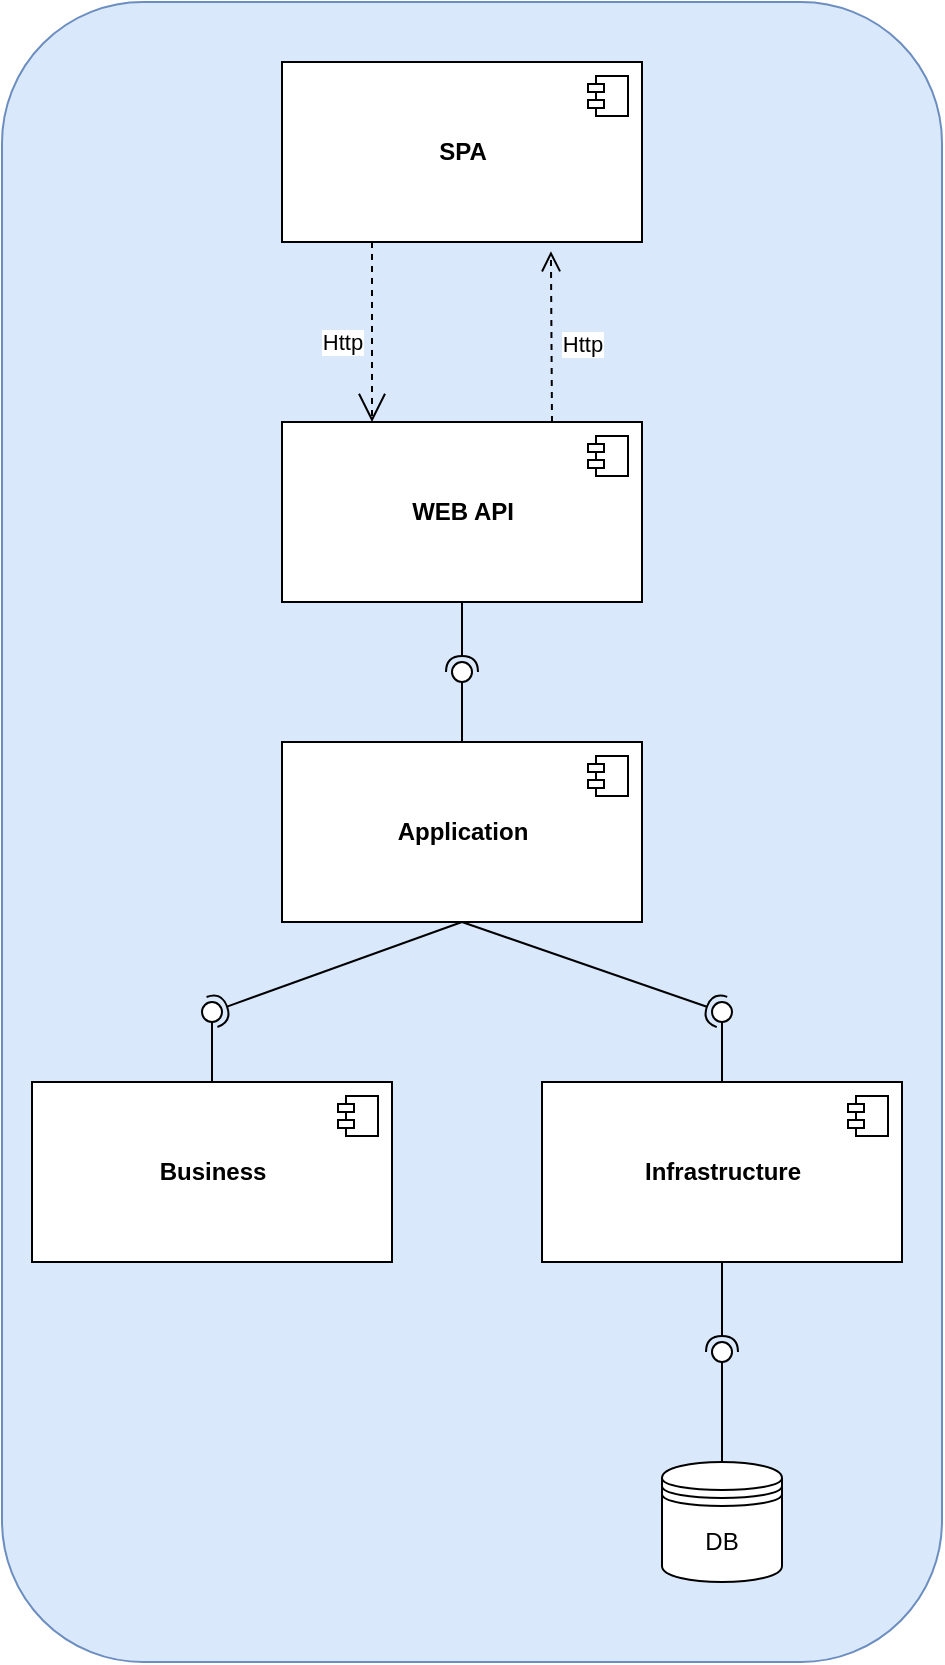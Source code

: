 <mxfile version="13.5.7" type="device"><diagram name="Page-1" id="5f0bae14-7c28-e335-631c-24af17079c00"><mxGraphModel dx="599" dy="1202" grid="1" gridSize="10" guides="1" tooltips="1" connect="1" arrows="1" fold="1" page="1" pageScale="1" pageWidth="1100" pageHeight="850" background="#ffffff" math="0" shadow="0"><root><mxCell id="0"/><mxCell id="1" parent="0"/><mxCell id="NzK7GUnZrOgpky3bmGND-24" value="" style="rounded=1;whiteSpace=wrap;html=1;fillColor=#dae8fc;strokeColor=#6c8ebf;" vertex="1" parent="1"><mxGeometry x="330" y="-10" width="470" height="830" as="geometry"/></mxCell><mxCell id="NzK7GUnZrOgpky3bmGND-1" value="&lt;b&gt;WEB API&lt;br&gt;&lt;/b&gt;" style="html=1;dropTarget=0;" vertex="1" parent="1"><mxGeometry x="470" y="200" width="180" height="90" as="geometry"/></mxCell><mxCell id="NzK7GUnZrOgpky3bmGND-2" value="" style="shape=component;jettyWidth=8;jettyHeight=4;" vertex="1" parent="NzK7GUnZrOgpky3bmGND-1"><mxGeometry x="1" width="20" height="20" relative="1" as="geometry"><mxPoint x="-27" y="7" as="offset"/></mxGeometry></mxCell><mxCell id="NzK7GUnZrOgpky3bmGND-3" value="&lt;b&gt;SPA&lt;br&gt;&lt;/b&gt;" style="html=1;dropTarget=0;" vertex="1" parent="1"><mxGeometry x="470" y="20" width="180" height="90" as="geometry"/></mxCell><mxCell id="NzK7GUnZrOgpky3bmGND-4" value="" style="shape=component;jettyWidth=8;jettyHeight=4;" vertex="1" parent="NzK7GUnZrOgpky3bmGND-3"><mxGeometry x="1" width="20" height="20" relative="1" as="geometry"><mxPoint x="-27" y="7" as="offset"/></mxGeometry></mxCell><mxCell id="NzK7GUnZrOgpky3bmGND-5" value="&lt;b&gt;Application&lt;/b&gt;" style="html=1;dropTarget=0;" vertex="1" parent="1"><mxGeometry x="470" y="360" width="180" height="90" as="geometry"/></mxCell><mxCell id="NzK7GUnZrOgpky3bmGND-6" value="" style="shape=component;jettyWidth=8;jettyHeight=4;" vertex="1" parent="NzK7GUnZrOgpky3bmGND-5"><mxGeometry x="1" width="20" height="20" relative="1" as="geometry"><mxPoint x="-27" y="7" as="offset"/></mxGeometry></mxCell><mxCell id="NzK7GUnZrOgpky3bmGND-7" value="&lt;b&gt;Business&lt;/b&gt;" style="html=1;dropTarget=0;" vertex="1" parent="1"><mxGeometry x="345" y="530" width="180" height="90" as="geometry"/></mxCell><mxCell id="NzK7GUnZrOgpky3bmGND-8" value="" style="shape=component;jettyWidth=8;jettyHeight=4;" vertex="1" parent="NzK7GUnZrOgpky3bmGND-7"><mxGeometry x="1" width="20" height="20" relative="1" as="geometry"><mxPoint x="-27" y="7" as="offset"/></mxGeometry></mxCell><mxCell id="NzK7GUnZrOgpky3bmGND-9" value="&lt;b&gt;Infrastructure&lt;/b&gt;" style="html=1;dropTarget=0;" vertex="1" parent="1"><mxGeometry x="600" y="530" width="180" height="90" as="geometry"/></mxCell><mxCell id="NzK7GUnZrOgpky3bmGND-10" value="" style="shape=component;jettyWidth=8;jettyHeight=4;" vertex="1" parent="NzK7GUnZrOgpky3bmGND-9"><mxGeometry x="1" width="20" height="20" relative="1" as="geometry"><mxPoint x="-27" y="7" as="offset"/></mxGeometry></mxCell><mxCell id="NzK7GUnZrOgpky3bmGND-11" value="DB" style="shape=datastore;whiteSpace=wrap;html=1;" vertex="1" parent="1"><mxGeometry x="660" y="720" width="60" height="60" as="geometry"/></mxCell><mxCell id="NzK7GUnZrOgpky3bmGND-12" value="" style="rounded=0;orthogonalLoop=1;jettySize=auto;html=1;endArrow=none;endFill=0;exitX=0.5;exitY=0;exitDx=0;exitDy=0;" edge="1" target="NzK7GUnZrOgpky3bmGND-14" parent="1" source="NzK7GUnZrOgpky3bmGND-11"><mxGeometry relative="1" as="geometry"><mxPoint x="710" y="655" as="sourcePoint"/></mxGeometry></mxCell><mxCell id="NzK7GUnZrOgpky3bmGND-13" value="" style="rounded=0;orthogonalLoop=1;jettySize=auto;html=1;endArrow=halfCircle;endFill=0;entryX=0.5;entryY=0.5;entryDx=0;entryDy=0;endSize=6;strokeWidth=1;exitX=0.5;exitY=1;exitDx=0;exitDy=0;" edge="1" target="NzK7GUnZrOgpky3bmGND-14" parent="1" source="NzK7GUnZrOgpky3bmGND-9"><mxGeometry relative="1" as="geometry"><mxPoint x="750" y="655" as="sourcePoint"/></mxGeometry></mxCell><mxCell id="NzK7GUnZrOgpky3bmGND-14" value="" style="ellipse;whiteSpace=wrap;html=1;fontFamily=Helvetica;fontSize=12;fontColor=#000000;align=center;strokeColor=#000000;fillColor=#ffffff;points=[];aspect=fixed;resizable=0;" vertex="1" parent="1"><mxGeometry x="685" y="660" width="10" height="10" as="geometry"/></mxCell><mxCell id="NzK7GUnZrOgpky3bmGND-15" value="" style="rounded=0;orthogonalLoop=1;jettySize=auto;html=1;endArrow=none;endFill=0;exitX=0.5;exitY=0;exitDx=0;exitDy=0;" edge="1" target="NzK7GUnZrOgpky3bmGND-17" parent="1" source="NzK7GUnZrOgpky3bmGND-7"><mxGeometry relative="1" as="geometry"><mxPoint x="420" y="525" as="sourcePoint"/></mxGeometry></mxCell><mxCell id="NzK7GUnZrOgpky3bmGND-16" value="" style="rounded=0;orthogonalLoop=1;jettySize=auto;html=1;endArrow=halfCircle;endFill=0;entryX=0.5;entryY=0.5;entryDx=0;entryDy=0;endSize=6;strokeWidth=1;exitX=0.5;exitY=1;exitDx=0;exitDy=0;" edge="1" target="NzK7GUnZrOgpky3bmGND-17" parent="1" source="NzK7GUnZrOgpky3bmGND-5"><mxGeometry relative="1" as="geometry"><mxPoint x="460" y="525" as="sourcePoint"/></mxGeometry></mxCell><mxCell id="NzK7GUnZrOgpky3bmGND-17" value="" style="ellipse;whiteSpace=wrap;html=1;fontFamily=Helvetica;fontSize=12;fontColor=#000000;align=center;strokeColor=#000000;fillColor=#ffffff;points=[];aspect=fixed;resizable=0;" vertex="1" parent="1"><mxGeometry x="430" y="490" width="10" height="10" as="geometry"/></mxCell><mxCell id="NzK7GUnZrOgpky3bmGND-18" value="" style="rounded=0;orthogonalLoop=1;jettySize=auto;html=1;endArrow=none;endFill=0;exitX=0.5;exitY=0;exitDx=0;exitDy=0;" edge="1" target="NzK7GUnZrOgpky3bmGND-20" parent="1" source="NzK7GUnZrOgpky3bmGND-9"><mxGeometry relative="1" as="geometry"><mxPoint x="560" y="450" as="sourcePoint"/></mxGeometry></mxCell><mxCell id="NzK7GUnZrOgpky3bmGND-19" value="" style="rounded=0;orthogonalLoop=1;jettySize=auto;html=1;endArrow=halfCircle;endFill=0;entryX=0.5;entryY=0.5;entryDx=0;entryDy=0;endSize=6;strokeWidth=1;exitX=0.5;exitY=1;exitDx=0;exitDy=0;" edge="1" target="NzK7GUnZrOgpky3bmGND-20" parent="1" source="NzK7GUnZrOgpky3bmGND-5"><mxGeometry relative="1" as="geometry"><mxPoint x="460" y="525" as="sourcePoint"/></mxGeometry></mxCell><mxCell id="NzK7GUnZrOgpky3bmGND-20" value="" style="ellipse;whiteSpace=wrap;html=1;fontFamily=Helvetica;fontSize=12;fontColor=#000000;align=center;strokeColor=#000000;fillColor=#ffffff;points=[];aspect=fixed;resizable=0;" vertex="1" parent="1"><mxGeometry x="685" y="490" width="10" height="10" as="geometry"/></mxCell><mxCell id="NzK7GUnZrOgpky3bmGND-21" value="" style="rounded=0;orthogonalLoop=1;jettySize=auto;html=1;endArrow=none;endFill=0;exitX=0.5;exitY=0;exitDx=0;exitDy=0;" edge="1" target="NzK7GUnZrOgpky3bmGND-23" parent="1" source="NzK7GUnZrOgpky3bmGND-5"><mxGeometry relative="1" as="geometry"><mxPoint x="480" y="355" as="sourcePoint"/></mxGeometry></mxCell><mxCell id="NzK7GUnZrOgpky3bmGND-22" value="" style="rounded=0;orthogonalLoop=1;jettySize=auto;html=1;endArrow=halfCircle;endFill=0;entryX=0.5;entryY=0.5;entryDx=0;entryDy=0;endSize=6;strokeWidth=1;exitX=0.5;exitY=1;exitDx=0;exitDy=0;" edge="1" target="NzK7GUnZrOgpky3bmGND-23" parent="1" source="NzK7GUnZrOgpky3bmGND-1"><mxGeometry relative="1" as="geometry"><mxPoint x="520" y="355" as="sourcePoint"/></mxGeometry></mxCell><mxCell id="NzK7GUnZrOgpky3bmGND-23" value="" style="ellipse;whiteSpace=wrap;html=1;fontFamily=Helvetica;fontSize=12;fontColor=#000000;align=center;strokeColor=#000000;fillColor=#ffffff;points=[];aspect=fixed;resizable=0;" vertex="1" parent="1"><mxGeometry x="555" y="320" width="10" height="10" as="geometry"/></mxCell><mxCell id="NzK7GUnZrOgpky3bmGND-25" value="Http" style="endArrow=open;endSize=12;dashed=1;html=1;exitX=0.25;exitY=1;exitDx=0;exitDy=0;entryX=0.25;entryY=0;entryDx=0;entryDy=0;" edge="1" parent="1" source="NzK7GUnZrOgpky3bmGND-3" target="NzK7GUnZrOgpky3bmGND-1"><mxGeometry x="0.111" y="-15" width="160" relative="1" as="geometry"><mxPoint x="350" y="170" as="sourcePoint"/><mxPoint x="510" y="170" as="targetPoint"/><mxPoint as="offset"/></mxGeometry></mxCell><mxCell id="NzK7GUnZrOgpky3bmGND-26" value="Http" style="html=1;verticalAlign=bottom;endArrow=open;dashed=1;endSize=8;entryX=0.747;entryY=1.051;entryDx=0;entryDy=0;entryPerimeter=0;exitX=0.75;exitY=0;exitDx=0;exitDy=0;" edge="1" parent="1" source="NzK7GUnZrOgpky3bmGND-1" target="NzK7GUnZrOgpky3bmGND-3"><mxGeometry x="-0.3" y="-15" relative="1" as="geometry"><mxPoint x="660" y="160" as="sourcePoint"/><mxPoint x="580" y="160" as="targetPoint"/><mxPoint as="offset"/></mxGeometry></mxCell></root></mxGraphModel></diagram></mxfile>